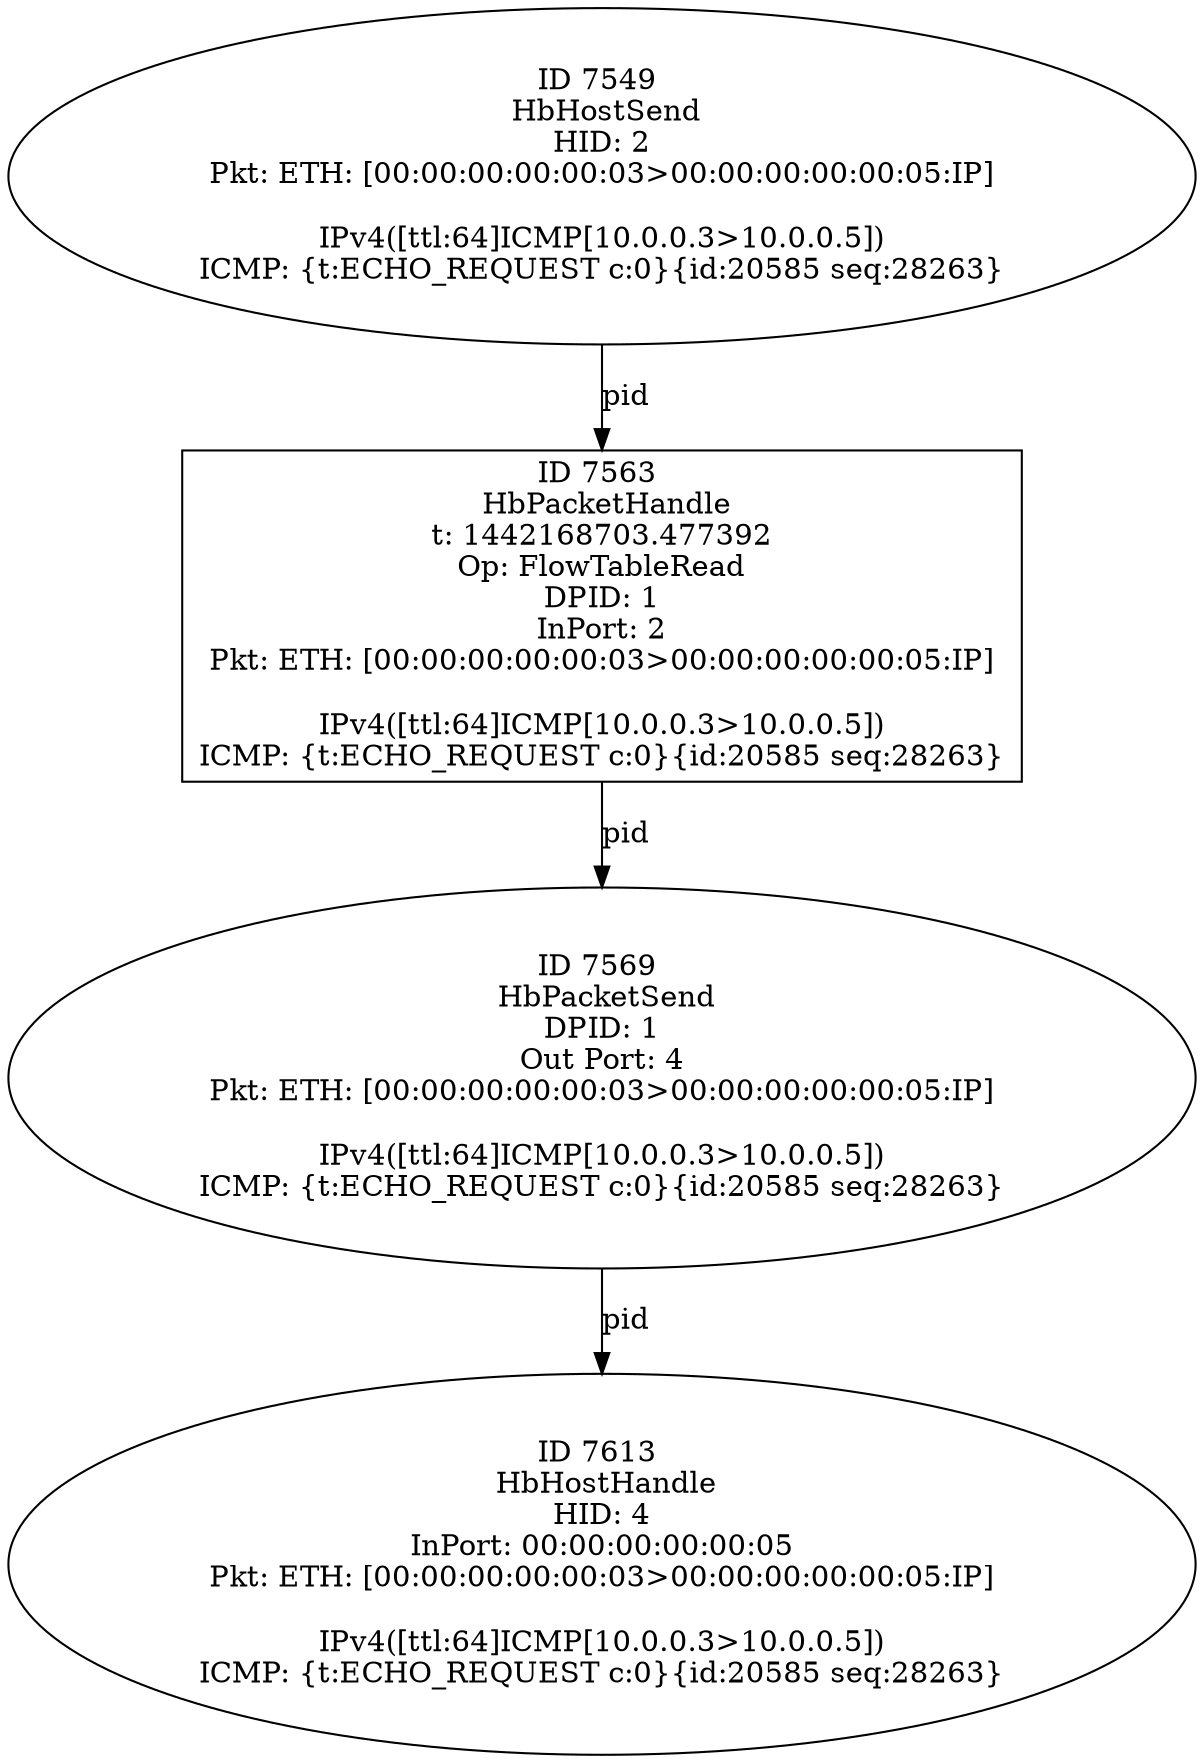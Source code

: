 strict digraph G {
7563 [shape=box, event=<hb_events.HbPacketHandle object at 0x10867ae50>, label="ID 7563 
 HbPacketHandle
t: 1442168703.477392
Op: FlowTableRead
DPID: 1
InPort: 2
Pkt: ETH: [00:00:00:00:00:03>00:00:00:00:00:05:IP]

IPv4([ttl:64]ICMP[10.0.0.3>10.0.0.5])
ICMP: {t:ECHO_REQUEST c:0}{id:20585 seq:28263}"];
7549 [shape=oval, event=<hb_events.HbHostSend object at 0x108665d10>, label="ID 7549 
 HbHostSend
HID: 2
Pkt: ETH: [00:00:00:00:00:03>00:00:00:00:00:05:IP]

IPv4([ttl:64]ICMP[10.0.0.3>10.0.0.5])
ICMP: {t:ECHO_REQUEST c:0}{id:20585 seq:28263}"];
7569 [shape=oval, event=<hb_events.HbPacketSend object at 0x10867f950>, label="ID 7569 
 HbPacketSend
DPID: 1
Out Port: 4
Pkt: ETH: [00:00:00:00:00:03>00:00:00:00:00:05:IP]

IPv4([ttl:64]ICMP[10.0.0.3>10.0.0.5])
ICMP: {t:ECHO_REQUEST c:0}{id:20585 seq:28263}"];
7613 [shape=oval, event=<hb_events.HbHostHandle object at 0x1086ab0d0>, label="ID 7613 
 HbHostHandle
HID: 4
InPort: 00:00:00:00:00:05
Pkt: ETH: [00:00:00:00:00:03>00:00:00:00:00:05:IP]

IPv4([ttl:64]ICMP[10.0.0.3>10.0.0.5])
ICMP: {t:ECHO_REQUEST c:0}{id:20585 seq:28263}"];
7563 -> 7569  [rel=pid, label=pid];
7569 -> 7613  [rel=pid, label=pid];
7549 -> 7563  [rel=pid, label=pid];
}
